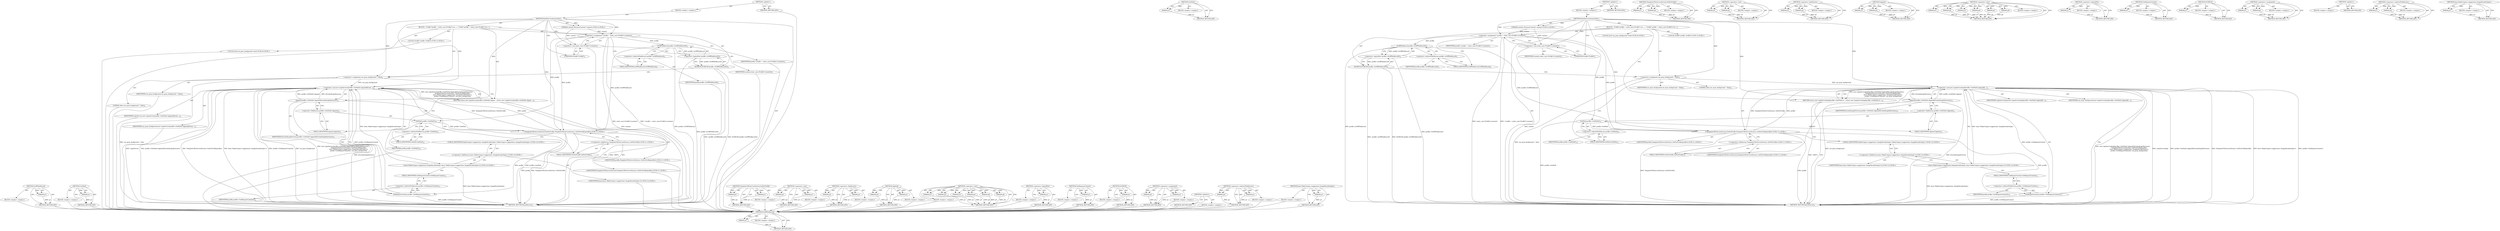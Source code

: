 digraph "base.MakeUnique&lt;suggestions.ImageDecoderImpl&gt;" {
vulnerable_95 [label=<(METHOD,IsOffTheRecord)>];
vulnerable_96 [label=<(PARAM,p1)>];
vulnerable_97 [label=<(BLOCK,&lt;empty&gt;,&lt;empty&gt;)>];
vulnerable_98 [label=<(METHOD_RETURN,ANY)>];
vulnerable_123 [label=<(METHOD,GetPath)>];
vulnerable_124 [label=<(PARAM,p1)>];
vulnerable_125 [label=<(BLOCK,&lt;empty&gt;,&lt;empty&gt;)>];
vulnerable_126 [label=<(METHOD_RETURN,ANY)>];
vulnerable_6 [label=<(METHOD,&lt;global&gt;)<SUB>1</SUB>>];
vulnerable_7 [label=<(BLOCK,&lt;empty&gt;,&lt;empty&gt;)<SUB>1</SUB>>];
vulnerable_8 [label=<(METHOD,BuildServiceInstanceFor)<SUB>1</SUB>>];
vulnerable_9 [label="<(PARAM,content::BrowserContext* context)<SUB>2</SUB>>"];
vulnerable_10 [label=<(BLOCK,{
  Profile* profile = static_cast&lt;Profile*&gt;(co...,{
  Profile* profile = static_cast&lt;Profile*&gt;(co...)<SUB>2</SUB>>];
vulnerable_11 [label="<(LOCAL,Profile* profile: Profile*)<SUB>3</SUB>>"];
vulnerable_12 [label=<(&lt;operator&gt;.assignment,* profile = static_cast&lt;Profile*&gt;(context))<SUB>3</SUB>>];
vulnerable_13 [label=<(IDENTIFIER,profile,* profile = static_cast&lt;Profile*&gt;(context))<SUB>3</SUB>>];
vulnerable_14 [label=<(&lt;operator&gt;.cast,static_cast&lt;Profile*&gt;(context))<SUB>3</SUB>>];
vulnerable_15 [label=<(UNKNOWN,Profile*,Profile*)<SUB>3</SUB>>];
vulnerable_16 [label=<(IDENTIFIER,context,static_cast&lt;Profile*&gt;(context))<SUB>3</SUB>>];
vulnerable_17 [label=<(DCHECK,DCHECK(!profile-&gt;IsOffTheRecord()))<SUB>4</SUB>>];
vulnerable_18 [label=<(&lt;operator&gt;.logicalNot,!profile-&gt;IsOffTheRecord())<SUB>4</SUB>>];
vulnerable_19 [label=<(IsOffTheRecord,profile-&gt;IsOffTheRecord())<SUB>4</SUB>>];
vulnerable_20 [label=<(&lt;operator&gt;.indirectFieldAccess,profile-&gt;IsOffTheRecord)<SUB>4</SUB>>];
vulnerable_21 [label=<(IDENTIFIER,profile,profile-&gt;IsOffTheRecord())<SUB>4</SUB>>];
vulnerable_22 [label=<(FIELD_IDENTIFIER,IsOffTheRecord,IsOffTheRecord)<SUB>4</SUB>>];
vulnerable_23 [label="<(LOCAL,bool use_gray_background: bool)<SUB>8</SUB>>"];
vulnerable_24 [label=<(&lt;operator&gt;.assignment,use_gray_background = false)<SUB>8</SUB>>];
vulnerable_25 [label=<(IDENTIFIER,use_gray_background,use_gray_background = false)<SUB>8</SUB>>];
vulnerable_26 [label=<(LITERAL,false,use_gray_background = false)<SUB>8</SUB>>];
vulnerable_27 [label=<(RETURN,return new LogoService(profile-&gt;GetPath().Appen...,return new LogoService(profile-&gt;GetPath().Appen...)<SUB>10</SUB>>];
vulnerable_28 [label=<(&lt;operator&gt;.new,new LogoService(profile-&gt;GetPath().Append(kCach...)<SUB>10</SUB>>];
vulnerable_29 [label=<(IDENTIFIER,LogoService,new LogoService(profile-&gt;GetPath().Append(kCach...)<SUB>10</SUB>>];
vulnerable_30 [label=<(Append,profile-&gt;GetPath().Append(kCachedLogoDirectory))<SUB>10</SUB>>];
vulnerable_31 [label=<(&lt;operator&gt;.fieldAccess,profile-&gt;GetPath().Append)<SUB>10</SUB>>];
vulnerable_32 [label=<(GetPath,profile-&gt;GetPath())<SUB>10</SUB>>];
vulnerable_33 [label=<(&lt;operator&gt;.indirectFieldAccess,profile-&gt;GetPath)<SUB>10</SUB>>];
vulnerable_34 [label=<(IDENTIFIER,profile,profile-&gt;GetPath())<SUB>10</SUB>>];
vulnerable_35 [label=<(FIELD_IDENTIFIER,GetPath,GetPath)<SUB>10</SUB>>];
vulnerable_36 [label=<(FIELD_IDENTIFIER,Append,Append)<SUB>10</SUB>>];
vulnerable_37 [label=<(IDENTIFIER,kCachedLogoDirectory,profile-&gt;GetPath().Append(kCachedLogoDirectory))<SUB>10</SUB>>];
vulnerable_38 [label="<(TemplateURLServiceFactory.GetForProfile,TemplateURLServiceFactory::GetForProfile(profile))<SUB>11</SUB>>"];
vulnerable_39 [label="<(&lt;operator&gt;.fieldAccess,TemplateURLServiceFactory::GetForProfile)<SUB>11</SUB>>"];
vulnerable_40 [label="<(IDENTIFIER,TemplateURLServiceFactory,TemplateURLServiceFactory::GetForProfile(profile))<SUB>11</SUB>>"];
vulnerable_41 [label=<(FIELD_IDENTIFIER,GetForProfile,GetForProfile)<SUB>11</SUB>>];
vulnerable_42 [label="<(IDENTIFIER,profile,TemplateURLServiceFactory::GetForProfile(profile))<SUB>11</SUB>>"];
vulnerable_43 [label="<(base.MakeUnique&lt;suggestions.ImageDecoderImpl&gt;,base::MakeUnique&lt;suggestions::ImageDecoderImpl&gt;())<SUB>12</SUB>>"];
vulnerable_44 [label="<(&lt;operator&gt;.fieldAccess,base::MakeUnique&lt;suggestions::ImageDecoderImpl&gt;)<SUB>12</SUB>>"];
vulnerable_45 [label="<(IDENTIFIER,base,base::MakeUnique&lt;suggestions::ImageDecoderImpl&gt;())<SUB>12</SUB>>"];
vulnerable_46 [label="<(FIELD_IDENTIFIER,MakeUnique&lt;suggestions::ImageDecoderImpl&gt;,MakeUnique&lt;suggestions::ImageDecoderImpl&gt;)<SUB>12</SUB>>"];
vulnerable_47 [label=<(GetRequestContext,profile-&gt;GetRequestContext())<SUB>13</SUB>>];
vulnerable_48 [label=<(&lt;operator&gt;.indirectFieldAccess,profile-&gt;GetRequestContext)<SUB>13</SUB>>];
vulnerable_49 [label=<(IDENTIFIER,profile,profile-&gt;GetRequestContext())<SUB>13</SUB>>];
vulnerable_50 [label=<(FIELD_IDENTIFIER,GetRequestContext,GetRequestContext)<SUB>13</SUB>>];
vulnerable_51 [label=<(IDENTIFIER,use_gray_background,new LogoService(profile-&gt;GetPath().Append(kCach...)<SUB>13</SUB>>];
vulnerable_52 [label=<(METHOD_RETURN,KeyedService)<SUB>1</SUB>>];
vulnerable_54 [label=<(METHOD_RETURN,ANY)<SUB>1</SUB>>];
vulnerable_127 [label=<(METHOD,TemplateURLServiceFactory.GetForProfile)>];
vulnerable_128 [label=<(PARAM,p1)>];
vulnerable_129 [label=<(PARAM,p2)>];
vulnerable_130 [label=<(BLOCK,&lt;empty&gt;,&lt;empty&gt;)>];
vulnerable_131 [label=<(METHOD_RETURN,ANY)>];
vulnerable_82 [label=<(METHOD,&lt;operator&gt;.cast)>];
vulnerable_83 [label=<(PARAM,p1)>];
vulnerable_84 [label=<(PARAM,p2)>];
vulnerable_85 [label=<(BLOCK,&lt;empty&gt;,&lt;empty&gt;)>];
vulnerable_86 [label=<(METHOD_RETURN,ANY)>];
vulnerable_118 [label=<(METHOD,&lt;operator&gt;.fieldAccess)>];
vulnerable_119 [label=<(PARAM,p1)>];
vulnerable_120 [label=<(PARAM,p2)>];
vulnerable_121 [label=<(BLOCK,&lt;empty&gt;,&lt;empty&gt;)>];
vulnerable_122 [label=<(METHOD_RETURN,ANY)>];
vulnerable_113 [label=<(METHOD,Append)>];
vulnerable_114 [label=<(PARAM,p1)>];
vulnerable_115 [label=<(PARAM,p2)>];
vulnerable_116 [label=<(BLOCK,&lt;empty&gt;,&lt;empty&gt;)>];
vulnerable_117 [label=<(METHOD_RETURN,ANY)>];
vulnerable_104 [label=<(METHOD,&lt;operator&gt;.new)>];
vulnerable_105 [label=<(PARAM,p1)>];
vulnerable_106 [label=<(PARAM,p2)>];
vulnerable_107 [label=<(PARAM,p3)>];
vulnerable_108 [label=<(PARAM,p4)>];
vulnerable_109 [label=<(PARAM,p5)>];
vulnerable_110 [label=<(PARAM,p6)>];
vulnerable_111 [label=<(BLOCK,&lt;empty&gt;,&lt;empty&gt;)>];
vulnerable_112 [label=<(METHOD_RETURN,ANY)>];
vulnerable_91 [label=<(METHOD,&lt;operator&gt;.logicalNot)>];
vulnerable_92 [label=<(PARAM,p1)>];
vulnerable_93 [label=<(BLOCK,&lt;empty&gt;,&lt;empty&gt;)>];
vulnerable_94 [label=<(METHOD_RETURN,ANY)>];
vulnerable_136 [label=<(METHOD,GetRequestContext)>];
vulnerable_137 [label=<(PARAM,p1)>];
vulnerable_138 [label=<(BLOCK,&lt;empty&gt;,&lt;empty&gt;)>];
vulnerable_139 [label=<(METHOD_RETURN,ANY)>];
vulnerable_87 [label=<(METHOD,DCHECK)>];
vulnerable_88 [label=<(PARAM,p1)>];
vulnerable_89 [label=<(BLOCK,&lt;empty&gt;,&lt;empty&gt;)>];
vulnerable_90 [label=<(METHOD_RETURN,ANY)>];
vulnerable_77 [label=<(METHOD,&lt;operator&gt;.assignment)>];
vulnerable_78 [label=<(PARAM,p1)>];
vulnerable_79 [label=<(PARAM,p2)>];
vulnerable_80 [label=<(BLOCK,&lt;empty&gt;,&lt;empty&gt;)>];
vulnerable_81 [label=<(METHOD_RETURN,ANY)>];
vulnerable_71 [label=<(METHOD,&lt;global&gt;)<SUB>1</SUB>>];
vulnerable_72 [label=<(BLOCK,&lt;empty&gt;,&lt;empty&gt;)>];
vulnerable_73 [label=<(METHOD_RETURN,ANY)>];
vulnerable_99 [label=<(METHOD,&lt;operator&gt;.indirectFieldAccess)>];
vulnerable_100 [label=<(PARAM,p1)>];
vulnerable_101 [label=<(PARAM,p2)>];
vulnerable_102 [label=<(BLOCK,&lt;empty&gt;,&lt;empty&gt;)>];
vulnerable_103 [label=<(METHOD_RETURN,ANY)>];
vulnerable_132 [label=<(METHOD,base.MakeUnique&lt;suggestions.ImageDecoderImpl&gt;)>];
vulnerable_133 [label=<(PARAM,p1)>];
vulnerable_134 [label=<(BLOCK,&lt;empty&gt;,&lt;empty&gt;)>];
vulnerable_135 [label=<(METHOD_RETURN,ANY)>];
fixed_95 [label=<(METHOD,IsOffTheRecord)>];
fixed_96 [label=<(PARAM,p1)>];
fixed_97 [label=<(BLOCK,&lt;empty&gt;,&lt;empty&gt;)>];
fixed_98 [label=<(METHOD_RETURN,ANY)>];
fixed_123 [label=<(METHOD,GetPath)>];
fixed_124 [label=<(PARAM,p1)>];
fixed_125 [label=<(BLOCK,&lt;empty&gt;,&lt;empty&gt;)>];
fixed_126 [label=<(METHOD_RETURN,ANY)>];
fixed_6 [label=<(METHOD,&lt;global&gt;)<SUB>1</SUB>>];
fixed_7 [label=<(BLOCK,&lt;empty&gt;,&lt;empty&gt;)<SUB>1</SUB>>];
fixed_8 [label=<(METHOD,BuildServiceInstanceFor)<SUB>1</SUB>>];
fixed_9 [label="<(PARAM,content::BrowserContext* context)<SUB>2</SUB>>"];
fixed_10 [label=<(BLOCK,{
  Profile* profile = static_cast&lt;Profile*&gt;(co...,{
  Profile* profile = static_cast&lt;Profile*&gt;(co...)<SUB>2</SUB>>];
fixed_11 [label="<(LOCAL,Profile* profile: Profile*)<SUB>3</SUB>>"];
fixed_12 [label=<(&lt;operator&gt;.assignment,* profile = static_cast&lt;Profile*&gt;(context))<SUB>3</SUB>>];
fixed_13 [label=<(IDENTIFIER,profile,* profile = static_cast&lt;Profile*&gt;(context))<SUB>3</SUB>>];
fixed_14 [label=<(&lt;operator&gt;.cast,static_cast&lt;Profile*&gt;(context))<SUB>3</SUB>>];
fixed_15 [label=<(UNKNOWN,Profile*,Profile*)<SUB>3</SUB>>];
fixed_16 [label=<(IDENTIFIER,context,static_cast&lt;Profile*&gt;(context))<SUB>3</SUB>>];
fixed_17 [label=<(DCHECK,DCHECK(!profile-&gt;IsOffTheRecord()))<SUB>4</SUB>>];
fixed_18 [label=<(&lt;operator&gt;.logicalNot,!profile-&gt;IsOffTheRecord())<SUB>4</SUB>>];
fixed_19 [label=<(IsOffTheRecord,profile-&gt;IsOffTheRecord())<SUB>4</SUB>>];
fixed_20 [label=<(&lt;operator&gt;.indirectFieldAccess,profile-&gt;IsOffTheRecord)<SUB>4</SUB>>];
fixed_21 [label=<(IDENTIFIER,profile,profile-&gt;IsOffTheRecord())<SUB>4</SUB>>];
fixed_22 [label=<(FIELD_IDENTIFIER,IsOffTheRecord,IsOffTheRecord)<SUB>4</SUB>>];
fixed_23 [label="<(LOCAL,bool use_gray_background: bool)<SUB>8</SUB>>"];
fixed_24 [label=<(&lt;operator&gt;.assignment,use_gray_background = false)<SUB>8</SUB>>];
fixed_25 [label=<(IDENTIFIER,use_gray_background,use_gray_background = false)<SUB>8</SUB>>];
fixed_26 [label=<(LITERAL,false,use_gray_background = false)<SUB>8</SUB>>];
fixed_27 [label=<(RETURN,return new LogoServiceImpl(profile-&gt;GetPath().A...,return new LogoServiceImpl(profile-&gt;GetPath().A...)<SUB>10</SUB>>];
fixed_28 [label=<(&lt;operator&gt;.new,new LogoServiceImpl(profile-&gt;GetPath().Append(k...)<SUB>10</SUB>>];
fixed_29 [label=<(IDENTIFIER,LogoServiceImpl,new LogoServiceImpl(profile-&gt;GetPath().Append(k...)<SUB>10</SUB>>];
fixed_30 [label=<(Append,profile-&gt;GetPath().Append(kCachedLogoDirectory))<SUB>10</SUB>>];
fixed_31 [label=<(&lt;operator&gt;.fieldAccess,profile-&gt;GetPath().Append)<SUB>10</SUB>>];
fixed_32 [label=<(GetPath,profile-&gt;GetPath())<SUB>10</SUB>>];
fixed_33 [label=<(&lt;operator&gt;.indirectFieldAccess,profile-&gt;GetPath)<SUB>10</SUB>>];
fixed_34 [label=<(IDENTIFIER,profile,profile-&gt;GetPath())<SUB>10</SUB>>];
fixed_35 [label=<(FIELD_IDENTIFIER,GetPath,GetPath)<SUB>10</SUB>>];
fixed_36 [label=<(FIELD_IDENTIFIER,Append,Append)<SUB>10</SUB>>];
fixed_37 [label=<(IDENTIFIER,kCachedLogoDirectory,profile-&gt;GetPath().Append(kCachedLogoDirectory))<SUB>10</SUB>>];
fixed_38 [label="<(TemplateURLServiceFactory.GetForProfile,TemplateURLServiceFactory::GetForProfile(profile))<SUB>11</SUB>>"];
fixed_39 [label="<(&lt;operator&gt;.fieldAccess,TemplateURLServiceFactory::GetForProfile)<SUB>11</SUB>>"];
fixed_40 [label="<(IDENTIFIER,TemplateURLServiceFactory,TemplateURLServiceFactory::GetForProfile(profile))<SUB>11</SUB>>"];
fixed_41 [label=<(FIELD_IDENTIFIER,GetForProfile,GetForProfile)<SUB>11</SUB>>];
fixed_42 [label="<(IDENTIFIER,profile,TemplateURLServiceFactory::GetForProfile(profile))<SUB>11</SUB>>"];
fixed_43 [label="<(base.MakeUnique&lt;suggestions.ImageDecoderImpl&gt;,base::MakeUnique&lt;suggestions::ImageDecoderImpl&gt;())<SUB>12</SUB>>"];
fixed_44 [label="<(&lt;operator&gt;.fieldAccess,base::MakeUnique&lt;suggestions::ImageDecoderImpl&gt;)<SUB>12</SUB>>"];
fixed_45 [label="<(IDENTIFIER,base,base::MakeUnique&lt;suggestions::ImageDecoderImpl&gt;())<SUB>12</SUB>>"];
fixed_46 [label="<(FIELD_IDENTIFIER,MakeUnique&lt;suggestions::ImageDecoderImpl&gt;,MakeUnique&lt;suggestions::ImageDecoderImpl&gt;)<SUB>12</SUB>>"];
fixed_47 [label=<(GetRequestContext,profile-&gt;GetRequestContext())<SUB>13</SUB>>];
fixed_48 [label=<(&lt;operator&gt;.indirectFieldAccess,profile-&gt;GetRequestContext)<SUB>13</SUB>>];
fixed_49 [label=<(IDENTIFIER,profile,profile-&gt;GetRequestContext())<SUB>13</SUB>>];
fixed_50 [label=<(FIELD_IDENTIFIER,GetRequestContext,GetRequestContext)<SUB>13</SUB>>];
fixed_51 [label=<(IDENTIFIER,use_gray_background,new LogoServiceImpl(profile-&gt;GetPath().Append(k...)<SUB>13</SUB>>];
fixed_52 [label=<(METHOD_RETURN,KeyedService)<SUB>1</SUB>>];
fixed_54 [label=<(METHOD_RETURN,ANY)<SUB>1</SUB>>];
fixed_127 [label=<(METHOD,TemplateURLServiceFactory.GetForProfile)>];
fixed_128 [label=<(PARAM,p1)>];
fixed_129 [label=<(PARAM,p2)>];
fixed_130 [label=<(BLOCK,&lt;empty&gt;,&lt;empty&gt;)>];
fixed_131 [label=<(METHOD_RETURN,ANY)>];
fixed_82 [label=<(METHOD,&lt;operator&gt;.cast)>];
fixed_83 [label=<(PARAM,p1)>];
fixed_84 [label=<(PARAM,p2)>];
fixed_85 [label=<(BLOCK,&lt;empty&gt;,&lt;empty&gt;)>];
fixed_86 [label=<(METHOD_RETURN,ANY)>];
fixed_118 [label=<(METHOD,&lt;operator&gt;.fieldAccess)>];
fixed_119 [label=<(PARAM,p1)>];
fixed_120 [label=<(PARAM,p2)>];
fixed_121 [label=<(BLOCK,&lt;empty&gt;,&lt;empty&gt;)>];
fixed_122 [label=<(METHOD_RETURN,ANY)>];
fixed_113 [label=<(METHOD,Append)>];
fixed_114 [label=<(PARAM,p1)>];
fixed_115 [label=<(PARAM,p2)>];
fixed_116 [label=<(BLOCK,&lt;empty&gt;,&lt;empty&gt;)>];
fixed_117 [label=<(METHOD_RETURN,ANY)>];
fixed_104 [label=<(METHOD,&lt;operator&gt;.new)>];
fixed_105 [label=<(PARAM,p1)>];
fixed_106 [label=<(PARAM,p2)>];
fixed_107 [label=<(PARAM,p3)>];
fixed_108 [label=<(PARAM,p4)>];
fixed_109 [label=<(PARAM,p5)>];
fixed_110 [label=<(PARAM,p6)>];
fixed_111 [label=<(BLOCK,&lt;empty&gt;,&lt;empty&gt;)>];
fixed_112 [label=<(METHOD_RETURN,ANY)>];
fixed_91 [label=<(METHOD,&lt;operator&gt;.logicalNot)>];
fixed_92 [label=<(PARAM,p1)>];
fixed_93 [label=<(BLOCK,&lt;empty&gt;,&lt;empty&gt;)>];
fixed_94 [label=<(METHOD_RETURN,ANY)>];
fixed_136 [label=<(METHOD,GetRequestContext)>];
fixed_137 [label=<(PARAM,p1)>];
fixed_138 [label=<(BLOCK,&lt;empty&gt;,&lt;empty&gt;)>];
fixed_139 [label=<(METHOD_RETURN,ANY)>];
fixed_87 [label=<(METHOD,DCHECK)>];
fixed_88 [label=<(PARAM,p1)>];
fixed_89 [label=<(BLOCK,&lt;empty&gt;,&lt;empty&gt;)>];
fixed_90 [label=<(METHOD_RETURN,ANY)>];
fixed_77 [label=<(METHOD,&lt;operator&gt;.assignment)>];
fixed_78 [label=<(PARAM,p1)>];
fixed_79 [label=<(PARAM,p2)>];
fixed_80 [label=<(BLOCK,&lt;empty&gt;,&lt;empty&gt;)>];
fixed_81 [label=<(METHOD_RETURN,ANY)>];
fixed_71 [label=<(METHOD,&lt;global&gt;)<SUB>1</SUB>>];
fixed_72 [label=<(BLOCK,&lt;empty&gt;,&lt;empty&gt;)>];
fixed_73 [label=<(METHOD_RETURN,ANY)>];
fixed_99 [label=<(METHOD,&lt;operator&gt;.indirectFieldAccess)>];
fixed_100 [label=<(PARAM,p1)>];
fixed_101 [label=<(PARAM,p2)>];
fixed_102 [label=<(BLOCK,&lt;empty&gt;,&lt;empty&gt;)>];
fixed_103 [label=<(METHOD_RETURN,ANY)>];
fixed_132 [label=<(METHOD,base.MakeUnique&lt;suggestions.ImageDecoderImpl&gt;)>];
fixed_133 [label=<(PARAM,p1)>];
fixed_134 [label=<(BLOCK,&lt;empty&gt;,&lt;empty&gt;)>];
fixed_135 [label=<(METHOD_RETURN,ANY)>];
vulnerable_95 -> vulnerable_96  [key=0, label="AST: "];
vulnerable_95 -> vulnerable_96  [key=1, label="DDG: "];
vulnerable_95 -> vulnerable_97  [key=0, label="AST: "];
vulnerable_95 -> vulnerable_98  [key=0, label="AST: "];
vulnerable_95 -> vulnerable_98  [key=1, label="CFG: "];
vulnerable_96 -> vulnerable_98  [key=0, label="DDG: p1"];
vulnerable_97 -> fixed_95  [key=0];
vulnerable_98 -> fixed_95  [key=0];
vulnerable_123 -> vulnerable_124  [key=0, label="AST: "];
vulnerable_123 -> vulnerable_124  [key=1, label="DDG: "];
vulnerable_123 -> vulnerable_125  [key=0, label="AST: "];
vulnerable_123 -> vulnerable_126  [key=0, label="AST: "];
vulnerable_123 -> vulnerable_126  [key=1, label="CFG: "];
vulnerable_124 -> vulnerable_126  [key=0, label="DDG: p1"];
vulnerable_125 -> fixed_95  [key=0];
vulnerable_126 -> fixed_95  [key=0];
vulnerable_6 -> vulnerable_7  [key=0, label="AST: "];
vulnerable_6 -> vulnerable_54  [key=0, label="AST: "];
vulnerable_6 -> vulnerable_54  [key=1, label="CFG: "];
vulnerable_7 -> vulnerable_8  [key=0, label="AST: "];
vulnerable_8 -> vulnerable_9  [key=0, label="AST: "];
vulnerable_8 -> vulnerable_9  [key=1, label="DDG: "];
vulnerable_8 -> vulnerable_10  [key=0, label="AST: "];
vulnerable_8 -> vulnerable_52  [key=0, label="AST: "];
vulnerable_8 -> vulnerable_15  [key=0, label="CFG: "];
vulnerable_8 -> vulnerable_12  [key=0, label="DDG: "];
vulnerable_8 -> vulnerable_24  [key=0, label="DDG: "];
vulnerable_8 -> vulnerable_14  [key=0, label="DDG: "];
vulnerable_8 -> vulnerable_28  [key=0, label="DDG: "];
vulnerable_8 -> vulnerable_30  [key=0, label="DDG: "];
vulnerable_8 -> vulnerable_38  [key=0, label="DDG: "];
vulnerable_9 -> vulnerable_12  [key=0, label="DDG: context"];
vulnerable_9 -> vulnerable_14  [key=0, label="DDG: context"];
vulnerable_10 -> vulnerable_11  [key=0, label="AST: "];
vulnerable_10 -> vulnerable_12  [key=0, label="AST: "];
vulnerable_10 -> vulnerable_17  [key=0, label="AST: "];
vulnerable_10 -> vulnerable_23  [key=0, label="AST: "];
vulnerable_10 -> vulnerable_24  [key=0, label="AST: "];
vulnerable_10 -> vulnerable_27  [key=0, label="AST: "];
vulnerable_11 -> fixed_95  [key=0];
vulnerable_12 -> vulnerable_13  [key=0, label="AST: "];
vulnerable_12 -> vulnerable_14  [key=0, label="AST: "];
vulnerable_12 -> vulnerable_22  [key=0, label="CFG: "];
vulnerable_12 -> vulnerable_52  [key=0, label="DDG: static_cast&lt;Profile*&gt;(context)"];
vulnerable_12 -> vulnerable_52  [key=1, label="DDG: * profile = static_cast&lt;Profile*&gt;(context)"];
vulnerable_12 -> vulnerable_19  [key=0, label="DDG: profile"];
vulnerable_12 -> vulnerable_38  [key=0, label="DDG: profile"];
vulnerable_12 -> vulnerable_32  [key=0, label="DDG: profile"];
vulnerable_13 -> fixed_95  [key=0];
vulnerable_14 -> vulnerable_15  [key=0, label="AST: "];
vulnerable_14 -> vulnerable_16  [key=0, label="AST: "];
vulnerable_14 -> vulnerable_12  [key=0, label="CFG: "];
vulnerable_14 -> vulnerable_52  [key=0, label="DDG: context"];
vulnerable_15 -> vulnerable_14  [key=0, label="CFG: "];
vulnerable_16 -> fixed_95  [key=0];
vulnerable_17 -> vulnerable_18  [key=0, label="AST: "];
vulnerable_17 -> vulnerable_24  [key=0, label="CFG: "];
vulnerable_17 -> vulnerable_52  [key=0, label="DDG: !profile-&gt;IsOffTheRecord()"];
vulnerable_17 -> vulnerable_52  [key=1, label="DDG: DCHECK(!profile-&gt;IsOffTheRecord())"];
vulnerable_18 -> vulnerable_19  [key=0, label="AST: "];
vulnerable_18 -> vulnerable_17  [key=0, label="CFG: "];
vulnerable_18 -> vulnerable_17  [key=1, label="DDG: profile-&gt;IsOffTheRecord()"];
vulnerable_18 -> vulnerable_52  [key=0, label="DDG: profile-&gt;IsOffTheRecord()"];
vulnerable_19 -> vulnerable_20  [key=0, label="AST: "];
vulnerable_19 -> vulnerable_18  [key=0, label="CFG: "];
vulnerable_19 -> vulnerable_18  [key=1, label="DDG: profile-&gt;IsOffTheRecord"];
vulnerable_19 -> vulnerable_52  [key=0, label="DDG: profile-&gt;IsOffTheRecord"];
vulnerable_19 -> vulnerable_38  [key=0, label="DDG: profile-&gt;IsOffTheRecord"];
vulnerable_20 -> vulnerable_21  [key=0, label="AST: "];
vulnerable_20 -> vulnerable_22  [key=0, label="AST: "];
vulnerable_20 -> vulnerable_19  [key=0, label="CFG: "];
vulnerable_21 -> fixed_95  [key=0];
vulnerable_22 -> vulnerable_20  [key=0, label="CFG: "];
vulnerable_23 -> fixed_95  [key=0];
vulnerable_24 -> vulnerable_25  [key=0, label="AST: "];
vulnerable_24 -> vulnerable_26  [key=0, label="AST: "];
vulnerable_24 -> vulnerable_35  [key=0, label="CFG: "];
vulnerable_24 -> vulnerable_52  [key=0, label="DDG: use_gray_background = false"];
vulnerable_24 -> vulnerable_28  [key=0, label="DDG: use_gray_background"];
vulnerable_25 -> fixed_95  [key=0];
vulnerable_26 -> fixed_95  [key=0];
vulnerable_27 -> vulnerable_28  [key=0, label="AST: "];
vulnerable_27 -> vulnerable_52  [key=0, label="CFG: "];
vulnerable_27 -> vulnerable_52  [key=1, label="DDG: &lt;RET&gt;"];
vulnerable_28 -> vulnerable_29  [key=0, label="AST: "];
vulnerable_28 -> vulnerable_30  [key=0, label="AST: "];
vulnerable_28 -> vulnerable_38  [key=0, label="AST: "];
vulnerable_28 -> vulnerable_43  [key=0, label="AST: "];
vulnerable_28 -> vulnerable_47  [key=0, label="AST: "];
vulnerable_28 -> vulnerable_51  [key=0, label="AST: "];
vulnerable_28 -> vulnerable_27  [key=0, label="CFG: "];
vulnerable_28 -> vulnerable_27  [key=1, label="DDG: new LogoService(profile-&gt;GetPath().Append(kCachedLogoDirectory),
                         TemplateURLServiceFactory::GetForProfile(profile),
                         base::MakeUnique&lt;suggestions::ImageDecoderImpl&gt;(),
                         profile-&gt;GetRequestContext(), use_gray_background)"];
vulnerable_28 -> vulnerable_52  [key=0, label="DDG: LogoService"];
vulnerable_28 -> vulnerable_52  [key=1, label="DDG: profile-&gt;GetPath().Append(kCachedLogoDirectory)"];
vulnerable_28 -> vulnerable_52  [key=2, label="DDG: TemplateURLServiceFactory::GetForProfile(profile)"];
vulnerable_28 -> vulnerable_52  [key=3, label="DDG: base::MakeUnique&lt;suggestions::ImageDecoderImpl&gt;()"];
vulnerable_28 -> vulnerable_52  [key=4, label="DDG: profile-&gt;GetRequestContext()"];
vulnerable_28 -> vulnerable_52  [key=5, label="DDG: use_gray_background"];
vulnerable_28 -> vulnerable_52  [key=6, label="DDG: new LogoService(profile-&gt;GetPath().Append(kCachedLogoDirectory),
                         TemplateURLServiceFactory::GetForProfile(profile),
                         base::MakeUnique&lt;suggestions::ImageDecoderImpl&gt;(),
                         profile-&gt;GetRequestContext(), use_gray_background)"];
vulnerable_29 -> fixed_95  [key=0];
vulnerable_30 -> vulnerable_31  [key=0, label="AST: "];
vulnerable_30 -> vulnerable_37  [key=0, label="AST: "];
vulnerable_30 -> vulnerable_41  [key=0, label="CFG: "];
vulnerable_30 -> vulnerable_52  [key=0, label="DDG: kCachedLogoDirectory"];
vulnerable_30 -> vulnerable_28  [key=0, label="DDG: profile-&gt;GetPath().Append"];
vulnerable_30 -> vulnerable_28  [key=1, label="DDG: kCachedLogoDirectory"];
vulnerable_31 -> vulnerable_32  [key=0, label="AST: "];
vulnerable_31 -> vulnerable_36  [key=0, label="AST: "];
vulnerable_31 -> vulnerable_30  [key=0, label="CFG: "];
vulnerable_32 -> vulnerable_33  [key=0, label="AST: "];
vulnerable_32 -> vulnerable_36  [key=0, label="CFG: "];
vulnerable_32 -> vulnerable_52  [key=0, label="DDG: profile-&gt;GetPath"];
vulnerable_32 -> vulnerable_38  [key=0, label="DDG: profile-&gt;GetPath"];
vulnerable_33 -> vulnerable_34  [key=0, label="AST: "];
vulnerable_33 -> vulnerable_35  [key=0, label="AST: "];
vulnerable_33 -> vulnerable_32  [key=0, label="CFG: "];
vulnerable_34 -> fixed_95  [key=0];
vulnerable_35 -> vulnerable_33  [key=0, label="CFG: "];
vulnerable_36 -> vulnerable_31  [key=0, label="CFG: "];
vulnerable_37 -> fixed_95  [key=0];
vulnerable_38 -> vulnerable_39  [key=0, label="AST: "];
vulnerable_38 -> vulnerable_42  [key=0, label="AST: "];
vulnerable_38 -> vulnerable_46  [key=0, label="CFG: "];
vulnerable_38 -> vulnerable_52  [key=0, label="DDG: TemplateURLServiceFactory::GetForProfile"];
vulnerable_38 -> vulnerable_52  [key=1, label="DDG: profile"];
vulnerable_38 -> vulnerable_28  [key=0, label="DDG: TemplateURLServiceFactory::GetForProfile"];
vulnerable_38 -> vulnerable_28  [key=1, label="DDG: profile"];
vulnerable_38 -> vulnerable_47  [key=0, label="DDG: profile"];
vulnerable_39 -> vulnerable_40  [key=0, label="AST: "];
vulnerable_39 -> vulnerable_41  [key=0, label="AST: "];
vulnerable_39 -> vulnerable_38  [key=0, label="CFG: "];
vulnerable_40 -> fixed_95  [key=0];
vulnerable_41 -> vulnerable_39  [key=0, label="CFG: "];
vulnerable_42 -> fixed_95  [key=0];
vulnerable_43 -> vulnerable_44  [key=0, label="AST: "];
vulnerable_43 -> vulnerable_50  [key=0, label="CFG: "];
vulnerable_43 -> vulnerable_52  [key=0, label="DDG: base::MakeUnique&lt;suggestions::ImageDecoderImpl&gt;"];
vulnerable_43 -> vulnerable_28  [key=0, label="DDG: base::MakeUnique&lt;suggestions::ImageDecoderImpl&gt;"];
vulnerable_44 -> vulnerable_45  [key=0, label="AST: "];
vulnerable_44 -> vulnerable_46  [key=0, label="AST: "];
vulnerable_44 -> vulnerable_43  [key=0, label="CFG: "];
vulnerable_45 -> fixed_95  [key=0];
vulnerable_46 -> vulnerable_44  [key=0, label="CFG: "];
vulnerable_47 -> vulnerable_48  [key=0, label="AST: "];
vulnerable_47 -> vulnerable_28  [key=0, label="CFG: "];
vulnerable_47 -> vulnerable_28  [key=1, label="DDG: profile-&gt;GetRequestContext"];
vulnerable_47 -> vulnerable_52  [key=0, label="DDG: profile-&gt;GetRequestContext"];
vulnerable_48 -> vulnerable_49  [key=0, label="AST: "];
vulnerable_48 -> vulnerable_50  [key=0, label="AST: "];
vulnerable_48 -> vulnerable_47  [key=0, label="CFG: "];
vulnerable_49 -> fixed_95  [key=0];
vulnerable_50 -> vulnerable_48  [key=0, label="CFG: "];
vulnerable_51 -> fixed_95  [key=0];
vulnerable_52 -> fixed_95  [key=0];
vulnerable_54 -> fixed_95  [key=0];
vulnerable_127 -> vulnerable_128  [key=0, label="AST: "];
vulnerable_127 -> vulnerable_128  [key=1, label="DDG: "];
vulnerable_127 -> vulnerable_130  [key=0, label="AST: "];
vulnerable_127 -> vulnerable_129  [key=0, label="AST: "];
vulnerable_127 -> vulnerable_129  [key=1, label="DDG: "];
vulnerable_127 -> vulnerable_131  [key=0, label="AST: "];
vulnerable_127 -> vulnerable_131  [key=1, label="CFG: "];
vulnerable_128 -> vulnerable_131  [key=0, label="DDG: p1"];
vulnerable_129 -> vulnerable_131  [key=0, label="DDG: p2"];
vulnerable_130 -> fixed_95  [key=0];
vulnerable_131 -> fixed_95  [key=0];
vulnerable_82 -> vulnerable_83  [key=0, label="AST: "];
vulnerable_82 -> vulnerable_83  [key=1, label="DDG: "];
vulnerable_82 -> vulnerable_85  [key=0, label="AST: "];
vulnerable_82 -> vulnerable_84  [key=0, label="AST: "];
vulnerable_82 -> vulnerable_84  [key=1, label="DDG: "];
vulnerable_82 -> vulnerable_86  [key=0, label="AST: "];
vulnerable_82 -> vulnerable_86  [key=1, label="CFG: "];
vulnerable_83 -> vulnerable_86  [key=0, label="DDG: p1"];
vulnerable_84 -> vulnerable_86  [key=0, label="DDG: p2"];
vulnerable_85 -> fixed_95  [key=0];
vulnerable_86 -> fixed_95  [key=0];
vulnerable_118 -> vulnerable_119  [key=0, label="AST: "];
vulnerable_118 -> vulnerable_119  [key=1, label="DDG: "];
vulnerable_118 -> vulnerable_121  [key=0, label="AST: "];
vulnerable_118 -> vulnerable_120  [key=0, label="AST: "];
vulnerable_118 -> vulnerable_120  [key=1, label="DDG: "];
vulnerable_118 -> vulnerable_122  [key=0, label="AST: "];
vulnerable_118 -> vulnerable_122  [key=1, label="CFG: "];
vulnerable_119 -> vulnerable_122  [key=0, label="DDG: p1"];
vulnerable_120 -> vulnerable_122  [key=0, label="DDG: p2"];
vulnerable_121 -> fixed_95  [key=0];
vulnerable_122 -> fixed_95  [key=0];
vulnerable_113 -> vulnerable_114  [key=0, label="AST: "];
vulnerable_113 -> vulnerable_114  [key=1, label="DDG: "];
vulnerable_113 -> vulnerable_116  [key=0, label="AST: "];
vulnerable_113 -> vulnerable_115  [key=0, label="AST: "];
vulnerable_113 -> vulnerable_115  [key=1, label="DDG: "];
vulnerable_113 -> vulnerable_117  [key=0, label="AST: "];
vulnerable_113 -> vulnerable_117  [key=1, label="CFG: "];
vulnerable_114 -> vulnerable_117  [key=0, label="DDG: p1"];
vulnerable_115 -> vulnerable_117  [key=0, label="DDG: p2"];
vulnerable_116 -> fixed_95  [key=0];
vulnerable_117 -> fixed_95  [key=0];
vulnerable_104 -> vulnerable_105  [key=0, label="AST: "];
vulnerable_104 -> vulnerable_105  [key=1, label="DDG: "];
vulnerable_104 -> vulnerable_111  [key=0, label="AST: "];
vulnerable_104 -> vulnerable_106  [key=0, label="AST: "];
vulnerable_104 -> vulnerable_106  [key=1, label="DDG: "];
vulnerable_104 -> vulnerable_112  [key=0, label="AST: "];
vulnerable_104 -> vulnerable_112  [key=1, label="CFG: "];
vulnerable_104 -> vulnerable_107  [key=0, label="AST: "];
vulnerable_104 -> vulnerable_107  [key=1, label="DDG: "];
vulnerable_104 -> vulnerable_108  [key=0, label="AST: "];
vulnerable_104 -> vulnerable_108  [key=1, label="DDG: "];
vulnerable_104 -> vulnerable_109  [key=0, label="AST: "];
vulnerable_104 -> vulnerable_109  [key=1, label="DDG: "];
vulnerable_104 -> vulnerable_110  [key=0, label="AST: "];
vulnerable_104 -> vulnerable_110  [key=1, label="DDG: "];
vulnerable_105 -> vulnerable_112  [key=0, label="DDG: p1"];
vulnerable_106 -> vulnerable_112  [key=0, label="DDG: p2"];
vulnerable_107 -> vulnerable_112  [key=0, label="DDG: p3"];
vulnerable_108 -> vulnerable_112  [key=0, label="DDG: p4"];
vulnerable_109 -> vulnerable_112  [key=0, label="DDG: p5"];
vulnerable_110 -> vulnerable_112  [key=0, label="DDG: p6"];
vulnerable_111 -> fixed_95  [key=0];
vulnerable_112 -> fixed_95  [key=0];
vulnerable_91 -> vulnerable_92  [key=0, label="AST: "];
vulnerable_91 -> vulnerable_92  [key=1, label="DDG: "];
vulnerable_91 -> vulnerable_93  [key=0, label="AST: "];
vulnerable_91 -> vulnerable_94  [key=0, label="AST: "];
vulnerable_91 -> vulnerable_94  [key=1, label="CFG: "];
vulnerable_92 -> vulnerable_94  [key=0, label="DDG: p1"];
vulnerable_93 -> fixed_95  [key=0];
vulnerable_94 -> fixed_95  [key=0];
vulnerable_136 -> vulnerable_137  [key=0, label="AST: "];
vulnerable_136 -> vulnerable_137  [key=1, label="DDG: "];
vulnerable_136 -> vulnerable_138  [key=0, label="AST: "];
vulnerable_136 -> vulnerable_139  [key=0, label="AST: "];
vulnerable_136 -> vulnerable_139  [key=1, label="CFG: "];
vulnerable_137 -> vulnerable_139  [key=0, label="DDG: p1"];
vulnerable_138 -> fixed_95  [key=0];
vulnerable_139 -> fixed_95  [key=0];
vulnerable_87 -> vulnerable_88  [key=0, label="AST: "];
vulnerable_87 -> vulnerable_88  [key=1, label="DDG: "];
vulnerable_87 -> vulnerable_89  [key=0, label="AST: "];
vulnerable_87 -> vulnerable_90  [key=0, label="AST: "];
vulnerable_87 -> vulnerable_90  [key=1, label="CFG: "];
vulnerable_88 -> vulnerable_90  [key=0, label="DDG: p1"];
vulnerable_89 -> fixed_95  [key=0];
vulnerable_90 -> fixed_95  [key=0];
vulnerable_77 -> vulnerable_78  [key=0, label="AST: "];
vulnerable_77 -> vulnerable_78  [key=1, label="DDG: "];
vulnerable_77 -> vulnerable_80  [key=0, label="AST: "];
vulnerable_77 -> vulnerable_79  [key=0, label="AST: "];
vulnerable_77 -> vulnerable_79  [key=1, label="DDG: "];
vulnerable_77 -> vulnerable_81  [key=0, label="AST: "];
vulnerable_77 -> vulnerable_81  [key=1, label="CFG: "];
vulnerable_78 -> vulnerable_81  [key=0, label="DDG: p1"];
vulnerable_79 -> vulnerable_81  [key=0, label="DDG: p2"];
vulnerable_80 -> fixed_95  [key=0];
vulnerable_81 -> fixed_95  [key=0];
vulnerable_71 -> vulnerable_72  [key=0, label="AST: "];
vulnerable_71 -> vulnerable_73  [key=0, label="AST: "];
vulnerable_71 -> vulnerable_73  [key=1, label="CFG: "];
vulnerable_72 -> fixed_95  [key=0];
vulnerable_73 -> fixed_95  [key=0];
vulnerable_99 -> vulnerable_100  [key=0, label="AST: "];
vulnerable_99 -> vulnerable_100  [key=1, label="DDG: "];
vulnerable_99 -> vulnerable_102  [key=0, label="AST: "];
vulnerable_99 -> vulnerable_101  [key=0, label="AST: "];
vulnerable_99 -> vulnerable_101  [key=1, label="DDG: "];
vulnerable_99 -> vulnerable_103  [key=0, label="AST: "];
vulnerable_99 -> vulnerable_103  [key=1, label="CFG: "];
vulnerable_100 -> vulnerable_103  [key=0, label="DDG: p1"];
vulnerable_101 -> vulnerable_103  [key=0, label="DDG: p2"];
vulnerable_102 -> fixed_95  [key=0];
vulnerable_103 -> fixed_95  [key=0];
vulnerable_132 -> vulnerable_133  [key=0, label="AST: "];
vulnerable_132 -> vulnerable_133  [key=1, label="DDG: "];
vulnerable_132 -> vulnerable_134  [key=0, label="AST: "];
vulnerable_132 -> vulnerable_135  [key=0, label="AST: "];
vulnerable_132 -> vulnerable_135  [key=1, label="CFG: "];
vulnerable_133 -> vulnerable_135  [key=0, label="DDG: p1"];
vulnerable_134 -> fixed_95  [key=0];
vulnerable_135 -> fixed_95  [key=0];
fixed_95 -> fixed_96  [key=0, label="AST: "];
fixed_95 -> fixed_96  [key=1, label="DDG: "];
fixed_95 -> fixed_97  [key=0, label="AST: "];
fixed_95 -> fixed_98  [key=0, label="AST: "];
fixed_95 -> fixed_98  [key=1, label="CFG: "];
fixed_96 -> fixed_98  [key=0, label="DDG: p1"];
fixed_123 -> fixed_124  [key=0, label="AST: "];
fixed_123 -> fixed_124  [key=1, label="DDG: "];
fixed_123 -> fixed_125  [key=0, label="AST: "];
fixed_123 -> fixed_126  [key=0, label="AST: "];
fixed_123 -> fixed_126  [key=1, label="CFG: "];
fixed_124 -> fixed_126  [key=0, label="DDG: p1"];
fixed_6 -> fixed_7  [key=0, label="AST: "];
fixed_6 -> fixed_54  [key=0, label="AST: "];
fixed_6 -> fixed_54  [key=1, label="CFG: "];
fixed_7 -> fixed_8  [key=0, label="AST: "];
fixed_8 -> fixed_9  [key=0, label="AST: "];
fixed_8 -> fixed_9  [key=1, label="DDG: "];
fixed_8 -> fixed_10  [key=0, label="AST: "];
fixed_8 -> fixed_52  [key=0, label="AST: "];
fixed_8 -> fixed_15  [key=0, label="CFG: "];
fixed_8 -> fixed_12  [key=0, label="DDG: "];
fixed_8 -> fixed_24  [key=0, label="DDG: "];
fixed_8 -> fixed_14  [key=0, label="DDG: "];
fixed_8 -> fixed_28  [key=0, label="DDG: "];
fixed_8 -> fixed_30  [key=0, label="DDG: "];
fixed_8 -> fixed_38  [key=0, label="DDG: "];
fixed_9 -> fixed_12  [key=0, label="DDG: context"];
fixed_9 -> fixed_14  [key=0, label="DDG: context"];
fixed_10 -> fixed_11  [key=0, label="AST: "];
fixed_10 -> fixed_12  [key=0, label="AST: "];
fixed_10 -> fixed_17  [key=0, label="AST: "];
fixed_10 -> fixed_23  [key=0, label="AST: "];
fixed_10 -> fixed_24  [key=0, label="AST: "];
fixed_10 -> fixed_27  [key=0, label="AST: "];
fixed_12 -> fixed_13  [key=0, label="AST: "];
fixed_12 -> fixed_14  [key=0, label="AST: "];
fixed_12 -> fixed_22  [key=0, label="CFG: "];
fixed_12 -> fixed_52  [key=0, label="DDG: static_cast&lt;Profile*&gt;(context)"];
fixed_12 -> fixed_52  [key=1, label="DDG: * profile = static_cast&lt;Profile*&gt;(context)"];
fixed_12 -> fixed_19  [key=0, label="DDG: profile"];
fixed_12 -> fixed_38  [key=0, label="DDG: profile"];
fixed_12 -> fixed_32  [key=0, label="DDG: profile"];
fixed_14 -> fixed_15  [key=0, label="AST: "];
fixed_14 -> fixed_16  [key=0, label="AST: "];
fixed_14 -> fixed_12  [key=0, label="CFG: "];
fixed_14 -> fixed_52  [key=0, label="DDG: context"];
fixed_15 -> fixed_14  [key=0, label="CFG: "];
fixed_17 -> fixed_18  [key=0, label="AST: "];
fixed_17 -> fixed_24  [key=0, label="CFG: "];
fixed_17 -> fixed_52  [key=0, label="DDG: !profile-&gt;IsOffTheRecord()"];
fixed_17 -> fixed_52  [key=1, label="DDG: DCHECK(!profile-&gt;IsOffTheRecord())"];
fixed_18 -> fixed_19  [key=0, label="AST: "];
fixed_18 -> fixed_17  [key=0, label="CFG: "];
fixed_18 -> fixed_17  [key=1, label="DDG: profile-&gt;IsOffTheRecord()"];
fixed_18 -> fixed_52  [key=0, label="DDG: profile-&gt;IsOffTheRecord()"];
fixed_19 -> fixed_20  [key=0, label="AST: "];
fixed_19 -> fixed_18  [key=0, label="CFG: "];
fixed_19 -> fixed_18  [key=1, label="DDG: profile-&gt;IsOffTheRecord"];
fixed_19 -> fixed_52  [key=0, label="DDG: profile-&gt;IsOffTheRecord"];
fixed_19 -> fixed_38  [key=0, label="DDG: profile-&gt;IsOffTheRecord"];
fixed_20 -> fixed_21  [key=0, label="AST: "];
fixed_20 -> fixed_22  [key=0, label="AST: "];
fixed_20 -> fixed_19  [key=0, label="CFG: "];
fixed_22 -> fixed_20  [key=0, label="CFG: "];
fixed_24 -> fixed_25  [key=0, label="AST: "];
fixed_24 -> fixed_26  [key=0, label="AST: "];
fixed_24 -> fixed_35  [key=0, label="CFG: "];
fixed_24 -> fixed_52  [key=0, label="DDG: use_gray_background = false"];
fixed_24 -> fixed_28  [key=0, label="DDG: use_gray_background"];
fixed_27 -> fixed_28  [key=0, label="AST: "];
fixed_27 -> fixed_52  [key=0, label="CFG: "];
fixed_27 -> fixed_52  [key=1, label="DDG: &lt;RET&gt;"];
fixed_28 -> fixed_29  [key=0, label="AST: "];
fixed_28 -> fixed_30  [key=0, label="AST: "];
fixed_28 -> fixed_38  [key=0, label="AST: "];
fixed_28 -> fixed_43  [key=0, label="AST: "];
fixed_28 -> fixed_47  [key=0, label="AST: "];
fixed_28 -> fixed_51  [key=0, label="AST: "];
fixed_28 -> fixed_27  [key=0, label="CFG: "];
fixed_28 -> fixed_27  [key=1, label="DDG: new LogoServiceImpl(profile-&gt;GetPath().Append(kCachedLogoDirectory),
                             TemplateURLServiceFactory::GetForProfile(profile),
                             base::MakeUnique&lt;suggestions::ImageDecoderImpl&gt;(),
                             profile-&gt;GetRequestContext(), use_gray_background)"];
fixed_28 -> fixed_52  [key=0, label="DDG: LogoServiceImpl"];
fixed_28 -> fixed_52  [key=1, label="DDG: profile-&gt;GetPath().Append(kCachedLogoDirectory)"];
fixed_28 -> fixed_52  [key=2, label="DDG: TemplateURLServiceFactory::GetForProfile(profile)"];
fixed_28 -> fixed_52  [key=3, label="DDG: base::MakeUnique&lt;suggestions::ImageDecoderImpl&gt;()"];
fixed_28 -> fixed_52  [key=4, label="DDG: profile-&gt;GetRequestContext()"];
fixed_28 -> fixed_52  [key=5, label="DDG: use_gray_background"];
fixed_28 -> fixed_52  [key=6, label="DDG: new LogoServiceImpl(profile-&gt;GetPath().Append(kCachedLogoDirectory),
                             TemplateURLServiceFactory::GetForProfile(profile),
                             base::MakeUnique&lt;suggestions::ImageDecoderImpl&gt;(),
                             profile-&gt;GetRequestContext(), use_gray_background)"];
fixed_30 -> fixed_31  [key=0, label="AST: "];
fixed_30 -> fixed_37  [key=0, label="AST: "];
fixed_30 -> fixed_41  [key=0, label="CFG: "];
fixed_30 -> fixed_52  [key=0, label="DDG: kCachedLogoDirectory"];
fixed_30 -> fixed_28  [key=0, label="DDG: profile-&gt;GetPath().Append"];
fixed_30 -> fixed_28  [key=1, label="DDG: kCachedLogoDirectory"];
fixed_31 -> fixed_32  [key=0, label="AST: "];
fixed_31 -> fixed_36  [key=0, label="AST: "];
fixed_31 -> fixed_30  [key=0, label="CFG: "];
fixed_32 -> fixed_33  [key=0, label="AST: "];
fixed_32 -> fixed_36  [key=0, label="CFG: "];
fixed_32 -> fixed_52  [key=0, label="DDG: profile-&gt;GetPath"];
fixed_32 -> fixed_38  [key=0, label="DDG: profile-&gt;GetPath"];
fixed_33 -> fixed_34  [key=0, label="AST: "];
fixed_33 -> fixed_35  [key=0, label="AST: "];
fixed_33 -> fixed_32  [key=0, label="CFG: "];
fixed_35 -> fixed_33  [key=0, label="CFG: "];
fixed_36 -> fixed_31  [key=0, label="CFG: "];
fixed_38 -> fixed_39  [key=0, label="AST: "];
fixed_38 -> fixed_42  [key=0, label="AST: "];
fixed_38 -> fixed_46  [key=0, label="CFG: "];
fixed_38 -> fixed_52  [key=0, label="DDG: TemplateURLServiceFactory::GetForProfile"];
fixed_38 -> fixed_52  [key=1, label="DDG: profile"];
fixed_38 -> fixed_28  [key=0, label="DDG: TemplateURLServiceFactory::GetForProfile"];
fixed_38 -> fixed_28  [key=1, label="DDG: profile"];
fixed_38 -> fixed_47  [key=0, label="DDG: profile"];
fixed_39 -> fixed_40  [key=0, label="AST: "];
fixed_39 -> fixed_41  [key=0, label="AST: "];
fixed_39 -> fixed_38  [key=0, label="CFG: "];
fixed_41 -> fixed_39  [key=0, label="CFG: "];
fixed_43 -> fixed_44  [key=0, label="AST: "];
fixed_43 -> fixed_50  [key=0, label="CFG: "];
fixed_43 -> fixed_52  [key=0, label="DDG: base::MakeUnique&lt;suggestions::ImageDecoderImpl&gt;"];
fixed_43 -> fixed_28  [key=0, label="DDG: base::MakeUnique&lt;suggestions::ImageDecoderImpl&gt;"];
fixed_44 -> fixed_45  [key=0, label="AST: "];
fixed_44 -> fixed_46  [key=0, label="AST: "];
fixed_44 -> fixed_43  [key=0, label="CFG: "];
fixed_46 -> fixed_44  [key=0, label="CFG: "];
fixed_47 -> fixed_48  [key=0, label="AST: "];
fixed_47 -> fixed_28  [key=0, label="CFG: "];
fixed_47 -> fixed_28  [key=1, label="DDG: profile-&gt;GetRequestContext"];
fixed_47 -> fixed_52  [key=0, label="DDG: profile-&gt;GetRequestContext"];
fixed_48 -> fixed_49  [key=0, label="AST: "];
fixed_48 -> fixed_50  [key=0, label="AST: "];
fixed_48 -> fixed_47  [key=0, label="CFG: "];
fixed_50 -> fixed_48  [key=0, label="CFG: "];
fixed_127 -> fixed_128  [key=0, label="AST: "];
fixed_127 -> fixed_128  [key=1, label="DDG: "];
fixed_127 -> fixed_130  [key=0, label="AST: "];
fixed_127 -> fixed_129  [key=0, label="AST: "];
fixed_127 -> fixed_129  [key=1, label="DDG: "];
fixed_127 -> fixed_131  [key=0, label="AST: "];
fixed_127 -> fixed_131  [key=1, label="CFG: "];
fixed_128 -> fixed_131  [key=0, label="DDG: p1"];
fixed_129 -> fixed_131  [key=0, label="DDG: p2"];
fixed_82 -> fixed_83  [key=0, label="AST: "];
fixed_82 -> fixed_83  [key=1, label="DDG: "];
fixed_82 -> fixed_85  [key=0, label="AST: "];
fixed_82 -> fixed_84  [key=0, label="AST: "];
fixed_82 -> fixed_84  [key=1, label="DDG: "];
fixed_82 -> fixed_86  [key=0, label="AST: "];
fixed_82 -> fixed_86  [key=1, label="CFG: "];
fixed_83 -> fixed_86  [key=0, label="DDG: p1"];
fixed_84 -> fixed_86  [key=0, label="DDG: p2"];
fixed_118 -> fixed_119  [key=0, label="AST: "];
fixed_118 -> fixed_119  [key=1, label="DDG: "];
fixed_118 -> fixed_121  [key=0, label="AST: "];
fixed_118 -> fixed_120  [key=0, label="AST: "];
fixed_118 -> fixed_120  [key=1, label="DDG: "];
fixed_118 -> fixed_122  [key=0, label="AST: "];
fixed_118 -> fixed_122  [key=1, label="CFG: "];
fixed_119 -> fixed_122  [key=0, label="DDG: p1"];
fixed_120 -> fixed_122  [key=0, label="DDG: p2"];
fixed_113 -> fixed_114  [key=0, label="AST: "];
fixed_113 -> fixed_114  [key=1, label="DDG: "];
fixed_113 -> fixed_116  [key=0, label="AST: "];
fixed_113 -> fixed_115  [key=0, label="AST: "];
fixed_113 -> fixed_115  [key=1, label="DDG: "];
fixed_113 -> fixed_117  [key=0, label="AST: "];
fixed_113 -> fixed_117  [key=1, label="CFG: "];
fixed_114 -> fixed_117  [key=0, label="DDG: p1"];
fixed_115 -> fixed_117  [key=0, label="DDG: p2"];
fixed_104 -> fixed_105  [key=0, label="AST: "];
fixed_104 -> fixed_105  [key=1, label="DDG: "];
fixed_104 -> fixed_111  [key=0, label="AST: "];
fixed_104 -> fixed_106  [key=0, label="AST: "];
fixed_104 -> fixed_106  [key=1, label="DDG: "];
fixed_104 -> fixed_112  [key=0, label="AST: "];
fixed_104 -> fixed_112  [key=1, label="CFG: "];
fixed_104 -> fixed_107  [key=0, label="AST: "];
fixed_104 -> fixed_107  [key=1, label="DDG: "];
fixed_104 -> fixed_108  [key=0, label="AST: "];
fixed_104 -> fixed_108  [key=1, label="DDG: "];
fixed_104 -> fixed_109  [key=0, label="AST: "];
fixed_104 -> fixed_109  [key=1, label="DDG: "];
fixed_104 -> fixed_110  [key=0, label="AST: "];
fixed_104 -> fixed_110  [key=1, label="DDG: "];
fixed_105 -> fixed_112  [key=0, label="DDG: p1"];
fixed_106 -> fixed_112  [key=0, label="DDG: p2"];
fixed_107 -> fixed_112  [key=0, label="DDG: p3"];
fixed_108 -> fixed_112  [key=0, label="DDG: p4"];
fixed_109 -> fixed_112  [key=0, label="DDG: p5"];
fixed_110 -> fixed_112  [key=0, label="DDG: p6"];
fixed_91 -> fixed_92  [key=0, label="AST: "];
fixed_91 -> fixed_92  [key=1, label="DDG: "];
fixed_91 -> fixed_93  [key=0, label="AST: "];
fixed_91 -> fixed_94  [key=0, label="AST: "];
fixed_91 -> fixed_94  [key=1, label="CFG: "];
fixed_92 -> fixed_94  [key=0, label="DDG: p1"];
fixed_136 -> fixed_137  [key=0, label="AST: "];
fixed_136 -> fixed_137  [key=1, label="DDG: "];
fixed_136 -> fixed_138  [key=0, label="AST: "];
fixed_136 -> fixed_139  [key=0, label="AST: "];
fixed_136 -> fixed_139  [key=1, label="CFG: "];
fixed_137 -> fixed_139  [key=0, label="DDG: p1"];
fixed_87 -> fixed_88  [key=0, label="AST: "];
fixed_87 -> fixed_88  [key=1, label="DDG: "];
fixed_87 -> fixed_89  [key=0, label="AST: "];
fixed_87 -> fixed_90  [key=0, label="AST: "];
fixed_87 -> fixed_90  [key=1, label="CFG: "];
fixed_88 -> fixed_90  [key=0, label="DDG: p1"];
fixed_77 -> fixed_78  [key=0, label="AST: "];
fixed_77 -> fixed_78  [key=1, label="DDG: "];
fixed_77 -> fixed_80  [key=0, label="AST: "];
fixed_77 -> fixed_79  [key=0, label="AST: "];
fixed_77 -> fixed_79  [key=1, label="DDG: "];
fixed_77 -> fixed_81  [key=0, label="AST: "];
fixed_77 -> fixed_81  [key=1, label="CFG: "];
fixed_78 -> fixed_81  [key=0, label="DDG: p1"];
fixed_79 -> fixed_81  [key=0, label="DDG: p2"];
fixed_71 -> fixed_72  [key=0, label="AST: "];
fixed_71 -> fixed_73  [key=0, label="AST: "];
fixed_71 -> fixed_73  [key=1, label="CFG: "];
fixed_99 -> fixed_100  [key=0, label="AST: "];
fixed_99 -> fixed_100  [key=1, label="DDG: "];
fixed_99 -> fixed_102  [key=0, label="AST: "];
fixed_99 -> fixed_101  [key=0, label="AST: "];
fixed_99 -> fixed_101  [key=1, label="DDG: "];
fixed_99 -> fixed_103  [key=0, label="AST: "];
fixed_99 -> fixed_103  [key=1, label="CFG: "];
fixed_100 -> fixed_103  [key=0, label="DDG: p1"];
fixed_101 -> fixed_103  [key=0, label="DDG: p2"];
fixed_132 -> fixed_133  [key=0, label="AST: "];
fixed_132 -> fixed_133  [key=1, label="DDG: "];
fixed_132 -> fixed_134  [key=0, label="AST: "];
fixed_132 -> fixed_135  [key=0, label="AST: "];
fixed_132 -> fixed_135  [key=1, label="CFG: "];
fixed_133 -> fixed_135  [key=0, label="DDG: p1"];
}

